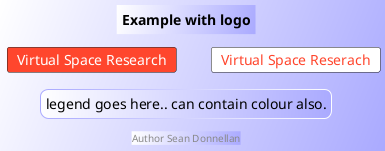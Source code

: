 @startuml
title Example with logo
footer Author Sean Donnellan
skinparam LegendBackgroundColor #aaf/fff
skinparam LegendBorderColor #aaf/fff
skinparam BackgroundColor #fff/aaf

legend
legend goes here.. can contain colour also.
end legend

card "<font color=#ffffff>Virtual Space Research</font>" as logoWithBack #ff462d

card "<font color=#ff462d>Virtual Space Reserach</font>" as LogolOrangeFontCol #ffffff

@enduml